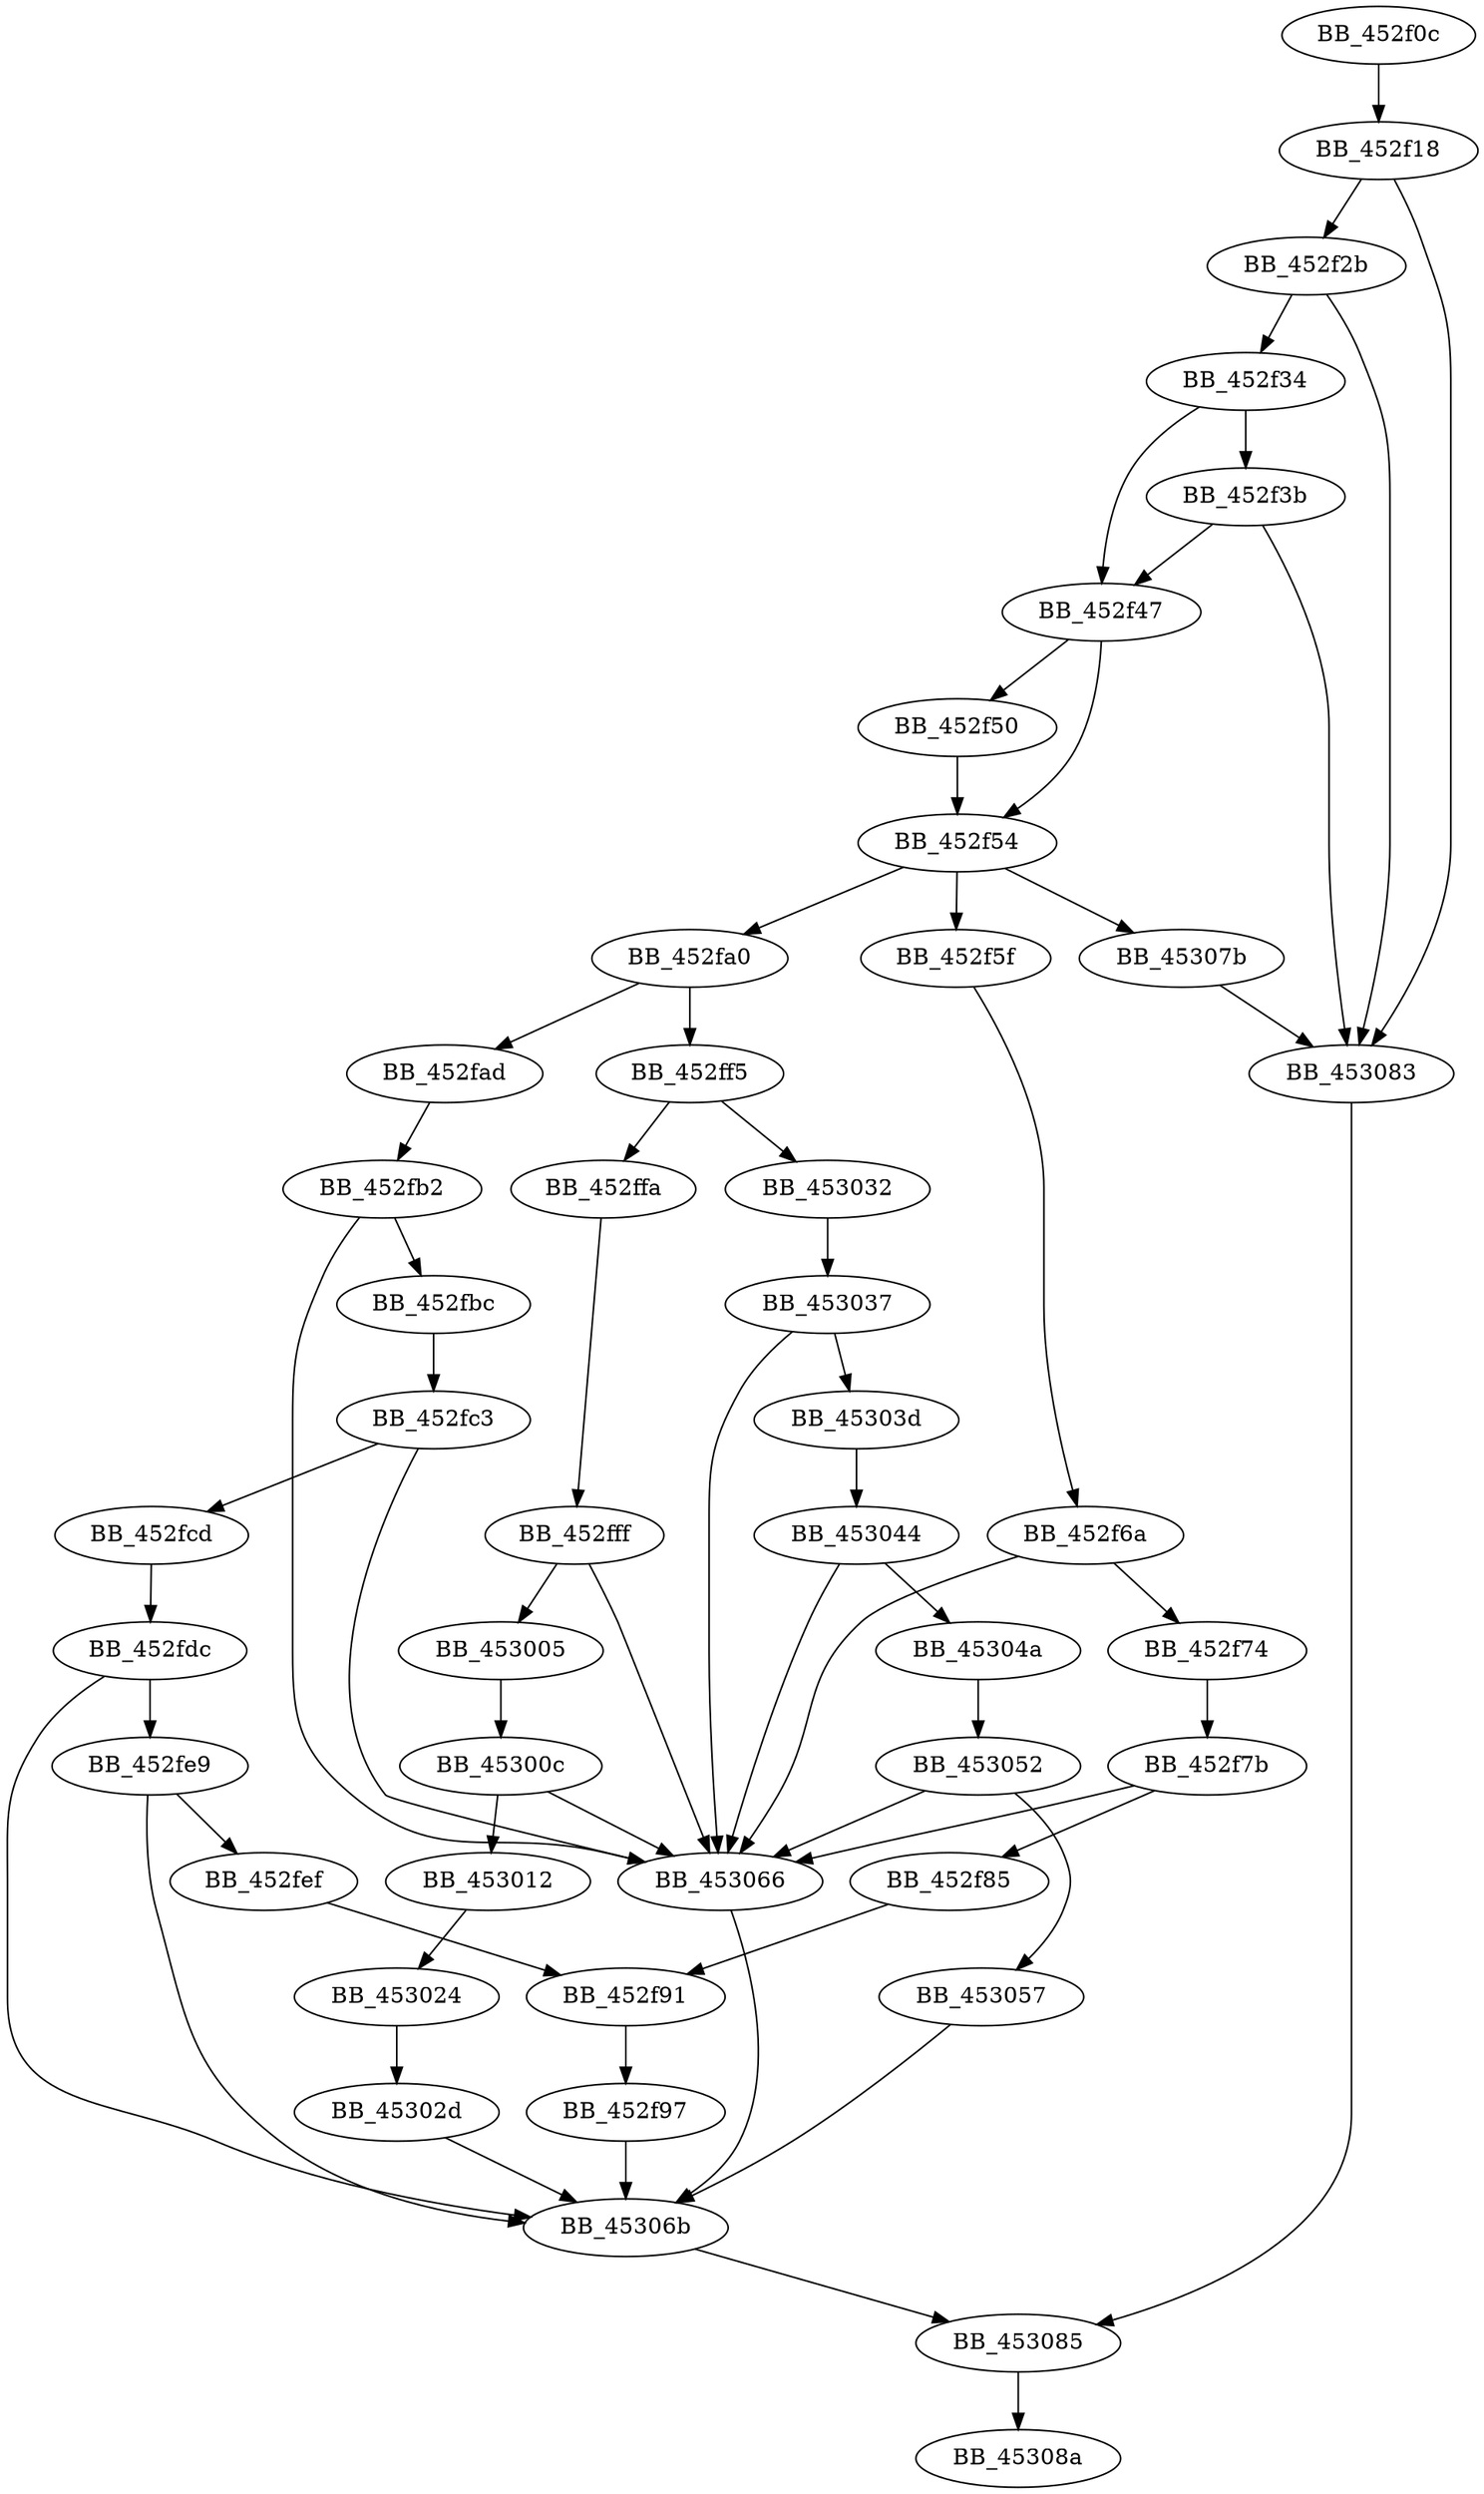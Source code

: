 DiGraph sub_452F0C{
BB_452f0c->BB_452f18
BB_452f18->BB_452f2b
BB_452f18->BB_453083
BB_452f2b->BB_452f34
BB_452f2b->BB_453083
BB_452f34->BB_452f3b
BB_452f34->BB_452f47
BB_452f3b->BB_452f47
BB_452f3b->BB_453083
BB_452f47->BB_452f50
BB_452f47->BB_452f54
BB_452f50->BB_452f54
BB_452f54->BB_452f5f
BB_452f54->BB_452fa0
BB_452f54->BB_45307b
BB_452f5f->BB_452f6a
BB_452f6a->BB_452f74
BB_452f6a->BB_453066
BB_452f74->BB_452f7b
BB_452f7b->BB_452f85
BB_452f7b->BB_453066
BB_452f85->BB_452f91
BB_452f91->BB_452f97
BB_452f97->BB_45306b
BB_452fa0->BB_452fad
BB_452fa0->BB_452ff5
BB_452fad->BB_452fb2
BB_452fb2->BB_452fbc
BB_452fb2->BB_453066
BB_452fbc->BB_452fc3
BB_452fc3->BB_452fcd
BB_452fc3->BB_453066
BB_452fcd->BB_452fdc
BB_452fdc->BB_452fe9
BB_452fdc->BB_45306b
BB_452fe9->BB_452fef
BB_452fe9->BB_45306b
BB_452fef->BB_452f91
BB_452ff5->BB_452ffa
BB_452ff5->BB_453032
BB_452ffa->BB_452fff
BB_452fff->BB_453005
BB_452fff->BB_453066
BB_453005->BB_45300c
BB_45300c->BB_453012
BB_45300c->BB_453066
BB_453012->BB_453024
BB_453024->BB_45302d
BB_45302d->BB_45306b
BB_453032->BB_453037
BB_453037->BB_45303d
BB_453037->BB_453066
BB_45303d->BB_453044
BB_453044->BB_45304a
BB_453044->BB_453066
BB_45304a->BB_453052
BB_453052->BB_453057
BB_453052->BB_453066
BB_453057->BB_45306b
BB_453066->BB_45306b
BB_45306b->BB_453085
BB_45307b->BB_453083
BB_453083->BB_453085
BB_453085->BB_45308a
}
